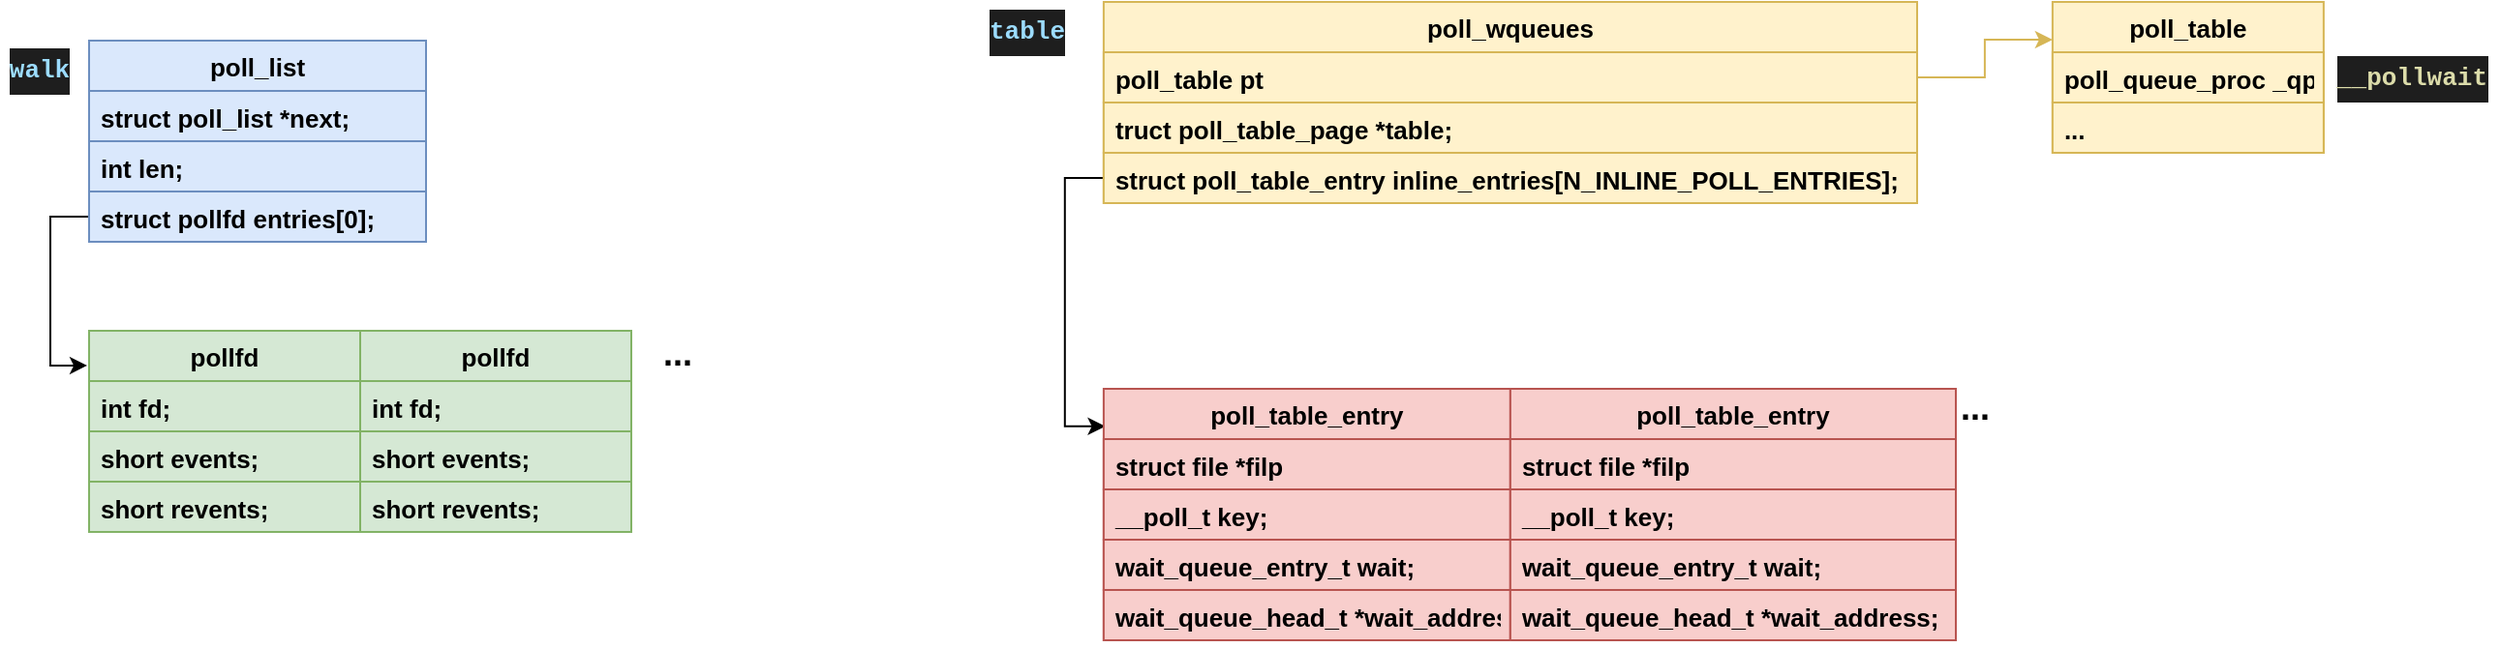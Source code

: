 <mxfile version="13.2.4" type="device"><diagram id="likRBrIWaqmXEtEJMGsR" name="第 1 页"><mxGraphModel dx="1324" dy="982" grid="1" gridSize="10" guides="1" tooltips="1" connect="1" arrows="1" fold="1" page="1" pageScale="1" pageWidth="2339" pageHeight="3300" math="0" shadow="0"><root><mxCell id="0"/><mxCell id="1" parent="0"/><mxCell id="Mlju1FDIpvOgkVbxxKDn-16" value="&lt;div style=&quot;color: rgb(212, 212, 212); background-color: rgb(30, 30, 30); font-family: consolas, &amp;quot;courier new&amp;quot;, monospace; font-size: 13px; line-height: 24px;&quot;&gt;&lt;span style=&quot;color: rgb(220, 220, 170); font-size: 13px;&quot;&gt;__pollwait&lt;/span&gt;&lt;/div&gt;" style="text;html=1;align=center;verticalAlign=middle;resizable=0;points=[];autosize=1;fontStyle=1;fontSize=13;" vertex="1" parent="1"><mxGeometry x="1529.94" y="734" width="90" height="30" as="geometry"/></mxCell><mxCell id="Mlju1FDIpvOgkVbxxKDn-28" value="&lt;div style=&quot;color: rgb(212, 212, 212); background-color: rgb(30, 30, 30); font-family: consolas, &amp;quot;courier new&amp;quot;, monospace; font-size: 13px; line-height: 24px;&quot;&gt;&lt;span style=&quot;color: rgb(156, 220, 254); font-size: 13px;&quot;&gt;walk&lt;/span&gt;&lt;/div&gt;" style="text;html=1;align=center;verticalAlign=middle;resizable=0;points=[];autosize=1;fontStyle=1;fontSize=13;" vertex="1" parent="1"><mxGeometry x="330" y="730" width="40" height="30" as="geometry"/></mxCell><mxCell id="Mlju1FDIpvOgkVbxxKDn-33" style="edgeStyle=orthogonalEdgeStyle;rounded=0;orthogonalLoop=1;jettySize=auto;html=1;entryX=-0.007;entryY=0.173;entryDx=0;entryDy=0;entryPerimeter=0;fontStyle=1;fontSize=13;" edge="1" parent="1" source="Mlju1FDIpvOgkVbxxKDn-21" target="Mlju1FDIpvOgkVbxxKDn-29"><mxGeometry relative="1" as="geometry"/></mxCell><mxCell id="Mlju1FDIpvOgkVbxxKDn-34" value="&lt;font style=&quot;font-size: 18px&quot;&gt;...&lt;/font&gt;" style="text;html=1;strokeColor=none;fillColor=none;align=center;verticalAlign=middle;whiteSpace=wrap;rounded=0;fontStyle=1;fontSize=13;" vertex="1" parent="1"><mxGeometry x="660" y="882" width="40" height="20" as="geometry"/></mxCell><mxCell id="Mlju1FDIpvOgkVbxxKDn-41" value="&lt;font style=&quot;font-size: 18px&quot;&gt;...&lt;/font&gt;" style="text;html=1;strokeColor=none;fillColor=none;align=center;verticalAlign=middle;whiteSpace=wrap;rounded=0;fontStyle=1;fontSize=15;" vertex="1" parent="1"><mxGeometry x="520" y="730" width="40" height="20" as="geometry"/></mxCell><mxCell id="Mlju1FDIpvOgkVbxxKDn-42" style="edgeStyle=orthogonalEdgeStyle;rounded=0;orthogonalLoop=1;jettySize=auto;html=1;entryX=0;entryY=0.25;entryDx=0;entryDy=0;fontSize=13;fillColor=#fff2cc;strokeColor=#d6b656;fontStyle=1" edge="1" parent="1" source="Mlju1FDIpvOgkVbxxKDn-9" target="Mlju1FDIpvOgkVbxxKDn-12"><mxGeometry relative="1" as="geometry"/></mxCell><mxCell id="Mlju1FDIpvOgkVbxxKDn-48" style="edgeStyle=orthogonalEdgeStyle;rounded=0;orthogonalLoop=1;jettySize=auto;html=1;entryX=0.004;entryY=0.149;entryDx=0;entryDy=0;entryPerimeter=0;fontSize=13;fontStyle=1" edge="1" parent="1" source="Mlju1FDIpvOgkVbxxKDn-11" target="Mlju1FDIpvOgkVbxxKDn-43"><mxGeometry relative="1" as="geometry"/></mxCell><mxCell id="Mlju1FDIpvOgkVbxxKDn-55" value="&lt;font style=&quot;font-size: 18px&quot;&gt;...&lt;/font&gt;" style="text;html=1;strokeColor=none;fillColor=none;align=center;verticalAlign=middle;whiteSpace=wrap;rounded=0;fontStyle=1;fontSize=13;" vertex="1" parent="1"><mxGeometry x="1329.94" y="910" width="40" height="20" as="geometry"/></mxCell><mxCell id="Mlju1FDIpvOgkVbxxKDn-56" value="&lt;div style=&quot;color: rgb(212, 212, 212); background-color: rgb(30, 30, 30); font-family: consolas, &amp;quot;courier new&amp;quot;, monospace; font-size: 13px; line-height: 24px;&quot;&gt;&lt;span style=&quot;color: rgb(156, 220, 254); font-size: 13px;&quot;&gt;table&lt;/span&gt;&lt;/div&gt;" style="text;html=1;align=center;verticalAlign=middle;resizable=0;points=[];autosize=1;fontSize=13;fontStyle=1" vertex="1" parent="1"><mxGeometry x="835" y="710" width="50" height="30" as="geometry"/></mxCell><mxCell id="Mlju1FDIpvOgkVbxxKDn-18" value="poll_list" style="swimlane;fontStyle=1;childLayout=stackLayout;horizontal=1;startSize=26;fillColor=#dae8fc;horizontalStack=0;resizeParent=1;resizeParentMax=0;resizeLast=0;collapsible=1;marginBottom=0;strokeColor=#6c8ebf;fontSize=13;" vertex="1" parent="1"><mxGeometry x="376" y="730" width="174" height="104" as="geometry"/></mxCell><mxCell id="Mlju1FDIpvOgkVbxxKDn-19" value="struct poll_list *next;" style="text;strokeColor=#6c8ebf;fillColor=#dae8fc;align=left;verticalAlign=top;spacingLeft=4;spacingRight=4;overflow=hidden;rotatable=0;points=[[0,0.5],[1,0.5]];portConstraint=eastwest;fontStyle=1;fontSize=13;" vertex="1" parent="Mlju1FDIpvOgkVbxxKDn-18"><mxGeometry y="26" width="174" height="26" as="geometry"/></mxCell><mxCell id="Mlju1FDIpvOgkVbxxKDn-20" value="int len;" style="text;strokeColor=#6c8ebf;fillColor=#dae8fc;align=left;verticalAlign=top;spacingLeft=4;spacingRight=4;overflow=hidden;rotatable=0;points=[[0,0.5],[1,0.5]];portConstraint=eastwest;fontStyle=1;fontSize=13;" vertex="1" parent="Mlju1FDIpvOgkVbxxKDn-18"><mxGeometry y="52" width="174" height="26" as="geometry"/></mxCell><mxCell id="Mlju1FDIpvOgkVbxxKDn-21" value="struct pollfd entries[0];" style="text;strokeColor=#6c8ebf;fillColor=#dae8fc;align=left;verticalAlign=top;spacingLeft=4;spacingRight=4;overflow=hidden;rotatable=0;points=[[0,0.5],[1,0.5]];portConstraint=eastwest;fontStyle=1;fontSize=13;" vertex="1" parent="Mlju1FDIpvOgkVbxxKDn-18"><mxGeometry y="78" width="174" height="26" as="geometry"/></mxCell><mxCell id="Mlju1FDIpvOgkVbxxKDn-29" value="pollfd" style="swimlane;fontStyle=1;childLayout=stackLayout;horizontal=1;startSize=26;fillColor=#d5e8d4;horizontalStack=0;resizeParent=1;resizeParentMax=0;resizeLast=0;collapsible=1;marginBottom=0;strokeColor=#82b366;fontSize=13;" vertex="1" parent="1"><mxGeometry x="376" y="880" width="140" height="104" as="geometry"/></mxCell><mxCell id="Mlju1FDIpvOgkVbxxKDn-30" value="int fd;" style="text;strokeColor=#82b366;fillColor=#d5e8d4;align=left;verticalAlign=top;spacingLeft=4;spacingRight=4;overflow=hidden;rotatable=0;points=[[0,0.5],[1,0.5]];portConstraint=eastwest;fontStyle=1;fontSize=13;" vertex="1" parent="Mlju1FDIpvOgkVbxxKDn-29"><mxGeometry y="26" width="140" height="26" as="geometry"/></mxCell><mxCell id="Mlju1FDIpvOgkVbxxKDn-31" value="short events;" style="text;strokeColor=#82b366;fillColor=#d5e8d4;align=left;verticalAlign=top;spacingLeft=4;spacingRight=4;overflow=hidden;rotatable=0;points=[[0,0.5],[1,0.5]];portConstraint=eastwest;fontStyle=1;fontSize=13;" vertex="1" parent="Mlju1FDIpvOgkVbxxKDn-29"><mxGeometry y="52" width="140" height="26" as="geometry"/></mxCell><mxCell id="Mlju1FDIpvOgkVbxxKDn-32" value="short revents;" style="text;strokeColor=#82b366;fillColor=#d5e8d4;align=left;verticalAlign=top;spacingLeft=4;spacingRight=4;overflow=hidden;rotatable=0;points=[[0,0.5],[1,0.5]];portConstraint=eastwest;fontStyle=1;fontSize=13;" vertex="1" parent="Mlju1FDIpvOgkVbxxKDn-29"><mxGeometry y="78" width="140" height="26" as="geometry"/></mxCell><mxCell id="Mlju1FDIpvOgkVbxxKDn-35" value="pollfd" style="swimlane;fontStyle=1;childLayout=stackLayout;horizontal=1;startSize=26;fillColor=#d5e8d4;horizontalStack=0;resizeParent=1;resizeParentMax=0;resizeLast=0;collapsible=1;marginBottom=0;strokeColor=#82b366;fontSize=13;" vertex="1" parent="1"><mxGeometry x="516" y="880" width="140" height="104" as="geometry"/></mxCell><mxCell id="Mlju1FDIpvOgkVbxxKDn-36" value="int fd;" style="text;strokeColor=#82b366;fillColor=#d5e8d4;align=left;verticalAlign=top;spacingLeft=4;spacingRight=4;overflow=hidden;rotatable=0;points=[[0,0.5],[1,0.5]];portConstraint=eastwest;fontStyle=1;fontSize=13;" vertex="1" parent="Mlju1FDIpvOgkVbxxKDn-35"><mxGeometry y="26" width="140" height="26" as="geometry"/></mxCell><mxCell id="Mlju1FDIpvOgkVbxxKDn-37" value="short events;" style="text;strokeColor=#82b366;fillColor=#d5e8d4;align=left;verticalAlign=top;spacingLeft=4;spacingRight=4;overflow=hidden;rotatable=0;points=[[0,0.5],[1,0.5]];portConstraint=eastwest;fontStyle=1;fontSize=13;" vertex="1" parent="Mlju1FDIpvOgkVbxxKDn-35"><mxGeometry y="52" width="140" height="26" as="geometry"/></mxCell><mxCell id="Mlju1FDIpvOgkVbxxKDn-38" value="short revents;" style="text;strokeColor=#82b366;fillColor=#d5e8d4;align=left;verticalAlign=top;spacingLeft=4;spacingRight=4;overflow=hidden;rotatable=0;points=[[0,0.5],[1,0.5]];portConstraint=eastwest;fontStyle=1;fontSize=13;" vertex="1" parent="Mlju1FDIpvOgkVbxxKDn-35"><mxGeometry y="78" width="140" height="26" as="geometry"/></mxCell><mxCell id="Mlju1FDIpvOgkVbxxKDn-8" value="poll_wqueues" style="swimlane;fontStyle=1;childLayout=stackLayout;horizontal=1;startSize=26;fillColor=#fff2cc;horizontalStack=0;resizeParent=1;resizeParentMax=0;resizeLast=0;collapsible=1;marginBottom=0;strokeColor=#d6b656;fontSize=13;" vertex="1" parent="1"><mxGeometry x="899.94" y="710" width="420.06" height="104" as="geometry"/></mxCell><mxCell id="Mlju1FDIpvOgkVbxxKDn-9" value="poll_table pt" style="text;strokeColor=#d6b656;fillColor=#fff2cc;align=left;verticalAlign=top;spacingLeft=4;spacingRight=4;overflow=hidden;rotatable=0;points=[[0,0.5],[1,0.5]];portConstraint=eastwest;fontStyle=1;fontSize=13;" vertex="1" parent="Mlju1FDIpvOgkVbxxKDn-8"><mxGeometry y="26" width="420.06" height="26" as="geometry"/></mxCell><mxCell id="Mlju1FDIpvOgkVbxxKDn-10" value="truct poll_table_page *table;" style="text;strokeColor=#d6b656;fillColor=#fff2cc;align=left;verticalAlign=top;spacingLeft=4;spacingRight=4;overflow=hidden;rotatable=0;points=[[0,0.5],[1,0.5]];portConstraint=eastwest;fontStyle=1;fontSize=13;" vertex="1" parent="Mlju1FDIpvOgkVbxxKDn-8"><mxGeometry y="52" width="420.06" height="26" as="geometry"/></mxCell><mxCell id="Mlju1FDIpvOgkVbxxKDn-11" value="struct poll_table_entry inline_entries[N_INLINE_POLL_ENTRIES];" style="text;strokeColor=#d6b656;fillColor=#fff2cc;align=left;verticalAlign=top;spacingLeft=4;spacingRight=4;overflow=hidden;rotatable=0;points=[[0,0.5],[1,0.5]];portConstraint=eastwest;fontStyle=1;fontSize=13;" vertex="1" parent="Mlju1FDIpvOgkVbxxKDn-8"><mxGeometry y="78" width="420.06" height="26" as="geometry"/></mxCell><mxCell id="Mlju1FDIpvOgkVbxxKDn-12" value="poll_table" style="swimlane;fontStyle=1;childLayout=stackLayout;horizontal=1;startSize=26;fillColor=#fff2cc;horizontalStack=0;resizeParent=1;resizeParentMax=0;resizeLast=0;collapsible=1;marginBottom=0;strokeColor=#d6b656;fontSize=13;" vertex="1" parent="1"><mxGeometry x="1389.94" y="710" width="140" height="78" as="geometry"/></mxCell><mxCell id="Mlju1FDIpvOgkVbxxKDn-49" value="poll_queue_proc _qproc;" style="text;strokeColor=#d6b656;fillColor=#fff2cc;align=left;verticalAlign=top;spacingLeft=4;spacingRight=4;overflow=hidden;rotatable=0;points=[[0,0.5],[1,0.5]];portConstraint=eastwest;fontStyle=1;fontSize=13;" vertex="1" parent="Mlju1FDIpvOgkVbxxKDn-12"><mxGeometry y="26" width="140" height="26" as="geometry"/></mxCell><mxCell id="Mlju1FDIpvOgkVbxxKDn-13" value="..." style="text;strokeColor=#d6b656;fillColor=#fff2cc;align=left;verticalAlign=top;spacingLeft=4;spacingRight=4;overflow=hidden;rotatable=0;points=[[0,0.5],[1,0.5]];portConstraint=eastwest;fontStyle=1;fontSize=13;" vertex="1" parent="Mlju1FDIpvOgkVbxxKDn-12"><mxGeometry y="52" width="140" height="26" as="geometry"/></mxCell><mxCell id="Mlju1FDIpvOgkVbxxKDn-43" value="poll_table_entry" style="swimlane;fontStyle=1;childLayout=stackLayout;horizontal=1;startSize=26;fillColor=#f8cecc;horizontalStack=0;resizeParent=1;resizeParentMax=0;resizeLast=0;collapsible=1;marginBottom=0;fontSize=13;strokeColor=#b85450;" vertex="1" parent="1"><mxGeometry x="899.94" y="910" width="210" height="130" as="geometry"/></mxCell><mxCell id="Mlju1FDIpvOgkVbxxKDn-44" value="struct file *filp" style="text;strokeColor=#b85450;fillColor=#f8cecc;align=left;verticalAlign=top;spacingLeft=4;spacingRight=4;overflow=hidden;rotatable=0;points=[[0,0.5],[1,0.5]];portConstraint=eastwest;fontStyle=1;fontSize=13;" vertex="1" parent="Mlju1FDIpvOgkVbxxKDn-43"><mxGeometry y="26" width="210" height="26" as="geometry"/></mxCell><mxCell id="Mlju1FDIpvOgkVbxxKDn-45" value="__poll_t key;" style="text;strokeColor=#b85450;fillColor=#f8cecc;align=left;verticalAlign=top;spacingLeft=4;spacingRight=4;overflow=hidden;rotatable=0;points=[[0,0.5],[1,0.5]];portConstraint=eastwest;fontStyle=1;fontSize=13;" vertex="1" parent="Mlju1FDIpvOgkVbxxKDn-43"><mxGeometry y="52" width="210" height="26" as="geometry"/></mxCell><mxCell id="Mlju1FDIpvOgkVbxxKDn-46" value="wait_queue_entry_t wait;" style="text;strokeColor=#b85450;fillColor=#f8cecc;align=left;verticalAlign=top;spacingLeft=4;spacingRight=4;overflow=hidden;rotatable=0;points=[[0,0.5],[1,0.5]];portConstraint=eastwest;fontStyle=1;fontSize=13;" vertex="1" parent="Mlju1FDIpvOgkVbxxKDn-43"><mxGeometry y="78" width="210" height="26" as="geometry"/></mxCell><mxCell id="Mlju1FDIpvOgkVbxxKDn-47" value="wait_queue_head_t *wait_address;" style="text;strokeColor=#b85450;fillColor=#f8cecc;align=left;verticalAlign=top;spacingLeft=4;spacingRight=4;overflow=hidden;rotatable=0;points=[[0,0.5],[1,0.5]];portConstraint=eastwest;fontStyle=1;fontSize=13;" vertex="1" parent="Mlju1FDIpvOgkVbxxKDn-43"><mxGeometry y="104" width="210" height="26" as="geometry"/></mxCell><mxCell id="Mlju1FDIpvOgkVbxxKDn-50" value="poll_table_entry" style="swimlane;fontStyle=1;childLayout=stackLayout;horizontal=1;startSize=26;fillColor=#f8cecc;horizontalStack=0;resizeParent=1;resizeParentMax=0;resizeLast=0;collapsible=1;marginBottom=0;fontSize=13;strokeColor=#b85450;" vertex="1" parent="1"><mxGeometry x="1109.94" y="910" width="230.06" height="130" as="geometry"/></mxCell><mxCell id="Mlju1FDIpvOgkVbxxKDn-51" value="struct file *filp" style="text;strokeColor=#b85450;fillColor=#f8cecc;align=left;verticalAlign=top;spacingLeft=4;spacingRight=4;overflow=hidden;rotatable=0;points=[[0,0.5],[1,0.5]];portConstraint=eastwest;fontStyle=1;fontSize=13;" vertex="1" parent="Mlju1FDIpvOgkVbxxKDn-50"><mxGeometry y="26" width="230.06" height="26" as="geometry"/></mxCell><mxCell id="Mlju1FDIpvOgkVbxxKDn-52" value="__poll_t key;" style="text;strokeColor=#b85450;fillColor=#f8cecc;align=left;verticalAlign=top;spacingLeft=4;spacingRight=4;overflow=hidden;rotatable=0;points=[[0,0.5],[1,0.5]];portConstraint=eastwest;fontStyle=1;fontSize=13;" vertex="1" parent="Mlju1FDIpvOgkVbxxKDn-50"><mxGeometry y="52" width="230.06" height="26" as="geometry"/></mxCell><mxCell id="Mlju1FDIpvOgkVbxxKDn-53" value="wait_queue_entry_t wait;" style="text;strokeColor=#b85450;fillColor=#f8cecc;align=left;verticalAlign=top;spacingLeft=4;spacingRight=4;overflow=hidden;rotatable=0;points=[[0,0.5],[1,0.5]];portConstraint=eastwest;fontStyle=1;fontSize=13;" vertex="1" parent="Mlju1FDIpvOgkVbxxKDn-50"><mxGeometry y="78" width="230.06" height="26" as="geometry"/></mxCell><mxCell id="Mlju1FDIpvOgkVbxxKDn-54" value="wait_queue_head_t *wait_address;" style="text;strokeColor=#b85450;fillColor=#f8cecc;align=left;verticalAlign=top;spacingLeft=4;spacingRight=4;overflow=hidden;rotatable=0;points=[[0,0.5],[1,0.5]];portConstraint=eastwest;fontStyle=1;fontSize=13;" vertex="1" parent="Mlju1FDIpvOgkVbxxKDn-50"><mxGeometry y="104" width="230.06" height="26" as="geometry"/></mxCell></root></mxGraphModel></diagram></mxfile>